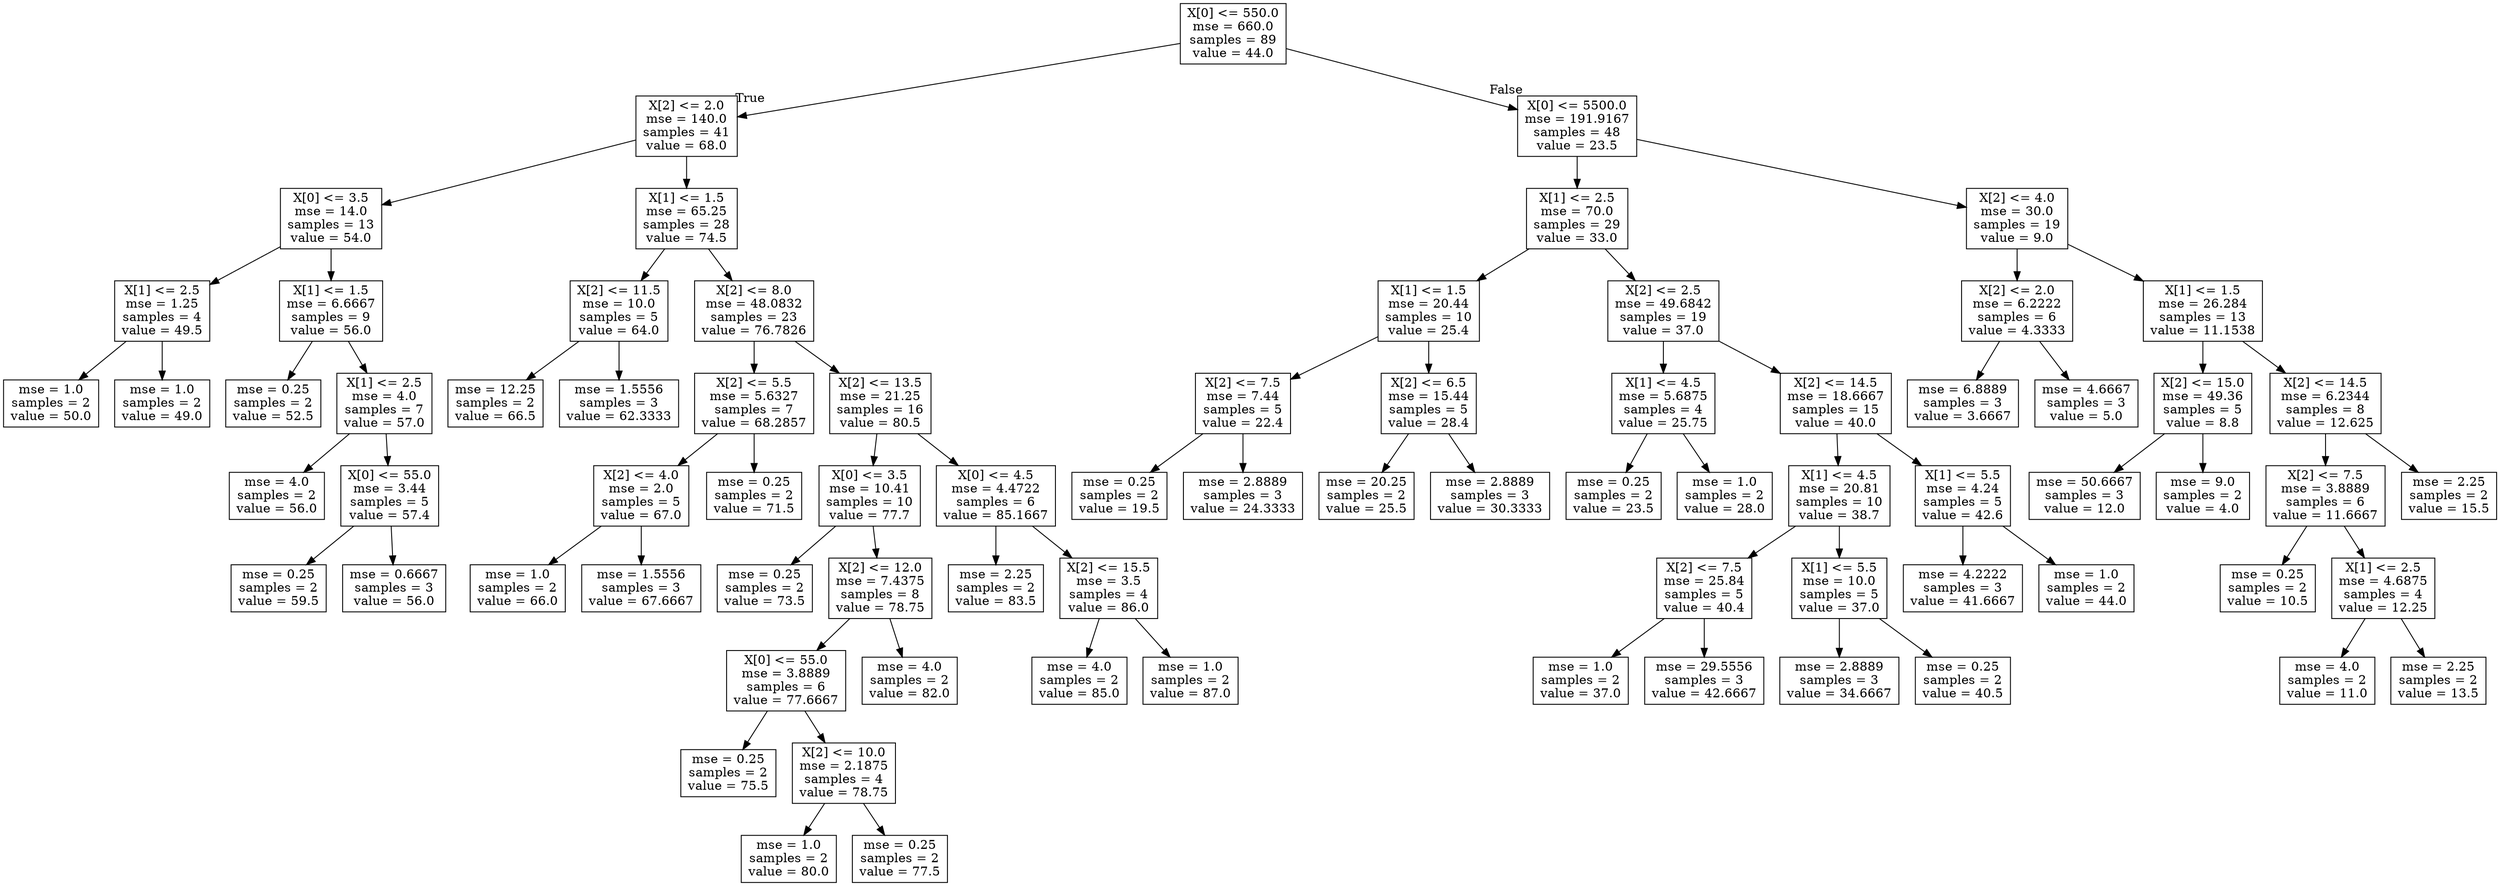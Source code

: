 digraph Tree {
node [shape=box] ;
0 [label="X[0] <= 550.0\nmse = 660.0\nsamples = 89\nvalue = 44.0"] ;
1 [label="X[2] <= 2.0\nmse = 140.0\nsamples = 41\nvalue = 68.0"] ;
0 -> 1 [labeldistance=2.5, labelangle=45, headlabel="True"] ;
2 [label="X[0] <= 3.5\nmse = 14.0\nsamples = 13\nvalue = 54.0"] ;
1 -> 2 ;
3 [label="X[1] <= 2.5\nmse = 1.25\nsamples = 4\nvalue = 49.5"] ;
2 -> 3 ;
4 [label="mse = 1.0\nsamples = 2\nvalue = 50.0"] ;
3 -> 4 ;
5 [label="mse = 1.0\nsamples = 2\nvalue = 49.0"] ;
3 -> 5 ;
6 [label="X[1] <= 1.5\nmse = 6.6667\nsamples = 9\nvalue = 56.0"] ;
2 -> 6 ;
7 [label="mse = 0.25\nsamples = 2\nvalue = 52.5"] ;
6 -> 7 ;
8 [label="X[1] <= 2.5\nmse = 4.0\nsamples = 7\nvalue = 57.0"] ;
6 -> 8 ;
9 [label="mse = 4.0\nsamples = 2\nvalue = 56.0"] ;
8 -> 9 ;
10 [label="X[0] <= 55.0\nmse = 3.44\nsamples = 5\nvalue = 57.4"] ;
8 -> 10 ;
11 [label="mse = 0.25\nsamples = 2\nvalue = 59.5"] ;
10 -> 11 ;
12 [label="mse = 0.6667\nsamples = 3\nvalue = 56.0"] ;
10 -> 12 ;
13 [label="X[1] <= 1.5\nmse = 65.25\nsamples = 28\nvalue = 74.5"] ;
1 -> 13 ;
14 [label="X[2] <= 11.5\nmse = 10.0\nsamples = 5\nvalue = 64.0"] ;
13 -> 14 ;
15 [label="mse = 12.25\nsamples = 2\nvalue = 66.5"] ;
14 -> 15 ;
16 [label="mse = 1.5556\nsamples = 3\nvalue = 62.3333"] ;
14 -> 16 ;
17 [label="X[2] <= 8.0\nmse = 48.0832\nsamples = 23\nvalue = 76.7826"] ;
13 -> 17 ;
18 [label="X[2] <= 5.5\nmse = 5.6327\nsamples = 7\nvalue = 68.2857"] ;
17 -> 18 ;
19 [label="X[2] <= 4.0\nmse = 2.0\nsamples = 5\nvalue = 67.0"] ;
18 -> 19 ;
20 [label="mse = 1.0\nsamples = 2\nvalue = 66.0"] ;
19 -> 20 ;
21 [label="mse = 1.5556\nsamples = 3\nvalue = 67.6667"] ;
19 -> 21 ;
22 [label="mse = 0.25\nsamples = 2\nvalue = 71.5"] ;
18 -> 22 ;
23 [label="X[2] <= 13.5\nmse = 21.25\nsamples = 16\nvalue = 80.5"] ;
17 -> 23 ;
24 [label="X[0] <= 3.5\nmse = 10.41\nsamples = 10\nvalue = 77.7"] ;
23 -> 24 ;
25 [label="mse = 0.25\nsamples = 2\nvalue = 73.5"] ;
24 -> 25 ;
26 [label="X[2] <= 12.0\nmse = 7.4375\nsamples = 8\nvalue = 78.75"] ;
24 -> 26 ;
27 [label="X[0] <= 55.0\nmse = 3.8889\nsamples = 6\nvalue = 77.6667"] ;
26 -> 27 ;
28 [label="mse = 0.25\nsamples = 2\nvalue = 75.5"] ;
27 -> 28 ;
29 [label="X[2] <= 10.0\nmse = 2.1875\nsamples = 4\nvalue = 78.75"] ;
27 -> 29 ;
30 [label="mse = 1.0\nsamples = 2\nvalue = 80.0"] ;
29 -> 30 ;
31 [label="mse = 0.25\nsamples = 2\nvalue = 77.5"] ;
29 -> 31 ;
32 [label="mse = 4.0\nsamples = 2\nvalue = 82.0"] ;
26 -> 32 ;
33 [label="X[0] <= 4.5\nmse = 4.4722\nsamples = 6\nvalue = 85.1667"] ;
23 -> 33 ;
34 [label="mse = 2.25\nsamples = 2\nvalue = 83.5"] ;
33 -> 34 ;
35 [label="X[2] <= 15.5\nmse = 3.5\nsamples = 4\nvalue = 86.0"] ;
33 -> 35 ;
36 [label="mse = 4.0\nsamples = 2\nvalue = 85.0"] ;
35 -> 36 ;
37 [label="mse = 1.0\nsamples = 2\nvalue = 87.0"] ;
35 -> 37 ;
38 [label="X[0] <= 5500.0\nmse = 191.9167\nsamples = 48\nvalue = 23.5"] ;
0 -> 38 [labeldistance=2.5, labelangle=-45, headlabel="False"] ;
39 [label="X[1] <= 2.5\nmse = 70.0\nsamples = 29\nvalue = 33.0"] ;
38 -> 39 ;
40 [label="X[1] <= 1.5\nmse = 20.44\nsamples = 10\nvalue = 25.4"] ;
39 -> 40 ;
41 [label="X[2] <= 7.5\nmse = 7.44\nsamples = 5\nvalue = 22.4"] ;
40 -> 41 ;
42 [label="mse = 0.25\nsamples = 2\nvalue = 19.5"] ;
41 -> 42 ;
43 [label="mse = 2.8889\nsamples = 3\nvalue = 24.3333"] ;
41 -> 43 ;
44 [label="X[2] <= 6.5\nmse = 15.44\nsamples = 5\nvalue = 28.4"] ;
40 -> 44 ;
45 [label="mse = 20.25\nsamples = 2\nvalue = 25.5"] ;
44 -> 45 ;
46 [label="mse = 2.8889\nsamples = 3\nvalue = 30.3333"] ;
44 -> 46 ;
47 [label="X[2] <= 2.5\nmse = 49.6842\nsamples = 19\nvalue = 37.0"] ;
39 -> 47 ;
48 [label="X[1] <= 4.5\nmse = 5.6875\nsamples = 4\nvalue = 25.75"] ;
47 -> 48 ;
49 [label="mse = 0.25\nsamples = 2\nvalue = 23.5"] ;
48 -> 49 ;
50 [label="mse = 1.0\nsamples = 2\nvalue = 28.0"] ;
48 -> 50 ;
51 [label="X[2] <= 14.5\nmse = 18.6667\nsamples = 15\nvalue = 40.0"] ;
47 -> 51 ;
52 [label="X[1] <= 4.5\nmse = 20.81\nsamples = 10\nvalue = 38.7"] ;
51 -> 52 ;
53 [label="X[2] <= 7.5\nmse = 25.84\nsamples = 5\nvalue = 40.4"] ;
52 -> 53 ;
54 [label="mse = 1.0\nsamples = 2\nvalue = 37.0"] ;
53 -> 54 ;
55 [label="mse = 29.5556\nsamples = 3\nvalue = 42.6667"] ;
53 -> 55 ;
56 [label="X[1] <= 5.5\nmse = 10.0\nsamples = 5\nvalue = 37.0"] ;
52 -> 56 ;
57 [label="mse = 2.8889\nsamples = 3\nvalue = 34.6667"] ;
56 -> 57 ;
58 [label="mse = 0.25\nsamples = 2\nvalue = 40.5"] ;
56 -> 58 ;
59 [label="X[1] <= 5.5\nmse = 4.24\nsamples = 5\nvalue = 42.6"] ;
51 -> 59 ;
60 [label="mse = 4.2222\nsamples = 3\nvalue = 41.6667"] ;
59 -> 60 ;
61 [label="mse = 1.0\nsamples = 2\nvalue = 44.0"] ;
59 -> 61 ;
62 [label="X[2] <= 4.0\nmse = 30.0\nsamples = 19\nvalue = 9.0"] ;
38 -> 62 ;
63 [label="X[2] <= 2.0\nmse = 6.2222\nsamples = 6\nvalue = 4.3333"] ;
62 -> 63 ;
64 [label="mse = 6.8889\nsamples = 3\nvalue = 3.6667"] ;
63 -> 64 ;
65 [label="mse = 4.6667\nsamples = 3\nvalue = 5.0"] ;
63 -> 65 ;
66 [label="X[1] <= 1.5\nmse = 26.284\nsamples = 13\nvalue = 11.1538"] ;
62 -> 66 ;
67 [label="X[2] <= 15.0\nmse = 49.36\nsamples = 5\nvalue = 8.8"] ;
66 -> 67 ;
68 [label="mse = 50.6667\nsamples = 3\nvalue = 12.0"] ;
67 -> 68 ;
69 [label="mse = 9.0\nsamples = 2\nvalue = 4.0"] ;
67 -> 69 ;
70 [label="X[2] <= 14.5\nmse = 6.2344\nsamples = 8\nvalue = 12.625"] ;
66 -> 70 ;
71 [label="X[2] <= 7.5\nmse = 3.8889\nsamples = 6\nvalue = 11.6667"] ;
70 -> 71 ;
72 [label="mse = 0.25\nsamples = 2\nvalue = 10.5"] ;
71 -> 72 ;
73 [label="X[1] <= 2.5\nmse = 4.6875\nsamples = 4\nvalue = 12.25"] ;
71 -> 73 ;
74 [label="mse = 4.0\nsamples = 2\nvalue = 11.0"] ;
73 -> 74 ;
75 [label="mse = 2.25\nsamples = 2\nvalue = 13.5"] ;
73 -> 75 ;
76 [label="mse = 2.25\nsamples = 2\nvalue = 15.5"] ;
70 -> 76 ;
}